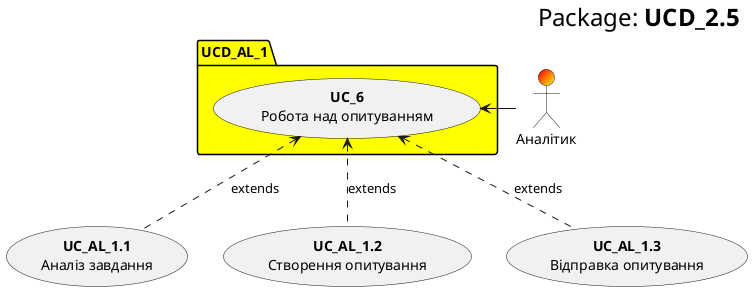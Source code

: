 @startuml
    right header
        <font size=24 color=black>Package:<b> UCD_2.5
    end header

    package UCD_AL_1 #Yellow {
        usecase "<b>UC_6</b>\nРобота над опитуванням" as UC_AL_1 
    }
    
    actor "Аналітик" as Analyst #Red/Yellow
    Analyst -l-> UC_AL_1
    
    usecase "<b>UC_AL_1.1</b>\nАналіз завдання" as UC_AL_1.1
    usecase "<b>UC_AL_1.2</b>\nСтворення опитування" as UC_AL_1.2
    usecase "<b>UC_AL_1.3</b>\nВідправка опитування" as UC_AL_1.3
    
    UC_AL_1.1 .u.> UC_AL_1: extends
    UC_AL_1.2 .u.> UC_AL_1: extends
    UC_AL_1.3 .u.> UC_AL_1: extends
    
@enduml
